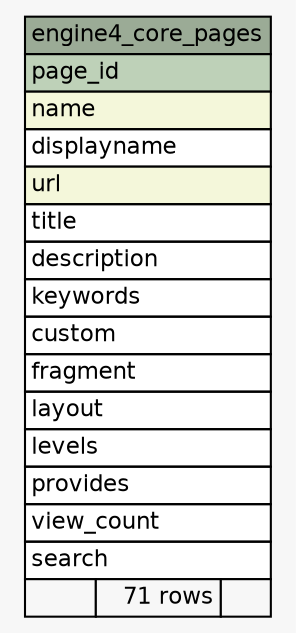 // dot 2.38.0 on Windows 10 10.0
// SchemaSpy rev 590
digraph "engine4_core_pages" {
  graph [
    rankdir="RL"
    bgcolor="#f7f7f7"
    nodesep="0.18"
    ranksep="0.46"
    fontname="Helvetica"
    fontsize="11"
  ];
  node [
    fontname="Helvetica"
    fontsize="11"
    shape="plaintext"
  ];
  edge [
    arrowsize="0.8"
  ];
  "engine4_core_pages" [
    label=<
    <TABLE BORDER="0" CELLBORDER="1" CELLSPACING="0" BGCOLOR="#ffffff">
      <TR><TD COLSPAN="3" BGCOLOR="#9bab96" ALIGN="CENTER">engine4_core_pages</TD></TR>
      <TR><TD PORT="page_id" COLSPAN="3" BGCOLOR="#bed1b8" ALIGN="LEFT">page_id</TD></TR>
      <TR><TD PORT="name" COLSPAN="3" BGCOLOR="#f4f7da" ALIGN="LEFT">name</TD></TR>
      <TR><TD PORT="displayname" COLSPAN="3" ALIGN="LEFT">displayname</TD></TR>
      <TR><TD PORT="url" COLSPAN="3" BGCOLOR="#f4f7da" ALIGN="LEFT">url</TD></TR>
      <TR><TD PORT="title" COLSPAN="3" ALIGN="LEFT">title</TD></TR>
      <TR><TD PORT="description" COLSPAN="3" ALIGN="LEFT">description</TD></TR>
      <TR><TD PORT="keywords" COLSPAN="3" ALIGN="LEFT">keywords</TD></TR>
      <TR><TD PORT="custom" COLSPAN="3" ALIGN="LEFT">custom</TD></TR>
      <TR><TD PORT="fragment" COLSPAN="3" ALIGN="LEFT">fragment</TD></TR>
      <TR><TD PORT="layout" COLSPAN="3" ALIGN="LEFT">layout</TD></TR>
      <TR><TD PORT="levels" COLSPAN="3" ALIGN="LEFT">levels</TD></TR>
      <TR><TD PORT="provides" COLSPAN="3" ALIGN="LEFT">provides</TD></TR>
      <TR><TD PORT="view_count" COLSPAN="3" ALIGN="LEFT">view_count</TD></TR>
      <TR><TD PORT="search" COLSPAN="3" ALIGN="LEFT">search</TD></TR>
      <TR><TD ALIGN="LEFT" BGCOLOR="#f7f7f7">  </TD><TD ALIGN="RIGHT" BGCOLOR="#f7f7f7">71 rows</TD><TD ALIGN="RIGHT" BGCOLOR="#f7f7f7">  </TD></TR>
    </TABLE>>
    URL="tables/engine4_core_pages.html"
    tooltip="engine4_core_pages"
  ];
}
